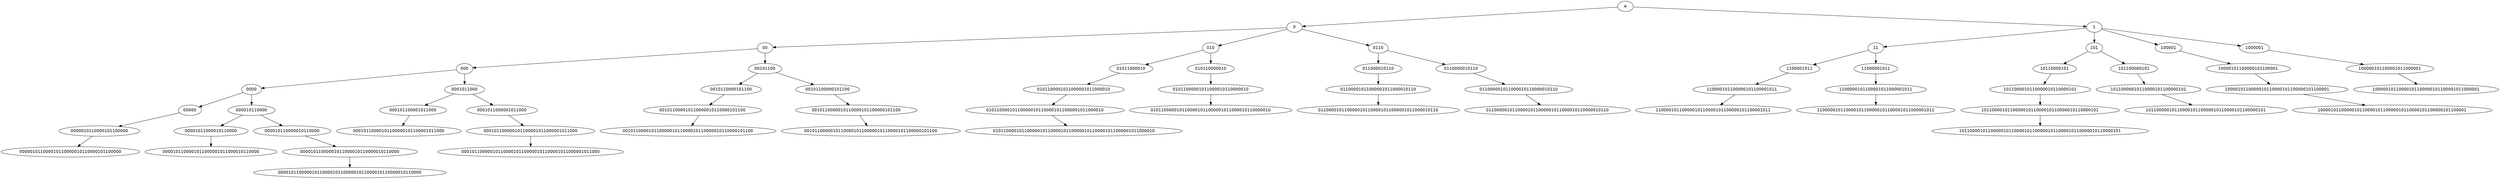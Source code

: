 digraph G {
node [fontname = "DejaVuSans"];
e -> 0;
e -> 1;
0 -> 00;
0 -> 010;
0 -> 0110;
00 -> 000;
00 -> 00101100;
000 -> 0000;
000 -> 0001011000;
0000 -> 00000;
0000 -> 000010110000;
00000 -> 0000010110000101100000;
0000010110000101100000 -> 000001011000010110000010110000101100000;
000010110000 -> 00001011000010110000;
000010110000 -> 000010110000010110000;
00001011000010110000 -> 0000101100001011000001011000010110000;
000010110000010110000 -> 00001011000001011000010110000010110000;
00001011000001011000010110000010110000 -> 0000101100000101100001011000001011000010110000010110000;
0001011000 -> 000101100001011000;
0001011000 -> 0001011000001011000;
000101100001011000 -> 00010110000101100000101100001011000;
0001011000001011000 -> 000101100000101100001011000001011000;
000101100000101100001011000001011000 -> 00010110000010110000101100000101100001011000001011000;
00101100 -> 0010110000101100;
00101100 -> 00101100000101100;
0010110000101100 -> 001011000010110000010110000101100;
001011000010110000010110000101100 -> 00101100001011000001011000010110000010110000101100;
00101100000101100 -> 0010110000010110000101100000101100;
0010110000010110000101100000101100 -> 001011000001011000010110000010110000101100000101100;
010 -> 01011000010;
010 -> 010110000010;
01011000010 -> 0101100001011000001011000010;
0101100001011000001011000010 -> 010110000101100000101100001011000001011000010;
010110000101100000101100001011000001011000010 -> 01011000010110000010110000101100000101100001011000001011000010;
010110000010 -> 01011000001011000010110000010;
01011000001011000010110000010 -> 0101100000101100001011000001011000010110000010;
0110 -> 011000010110;
0110 -> 0110000010110;
011000010110 -> 01100001011000001011000010110;
01100001011000001011000010110 -> 0110000101100000101100001011000001011000010110;
0110000010110 -> 011000001011000010110000010110;
011000001011000010110000010110 -> 01100000101100001011000001011000010110000010110;
1 -> 11;
1 -> 101;
1 -> 100001;
1 -> 1000001;
11 -> 1100001011;
11 -> 11000001011;
1100001011 -> 110000101100000101100001011;
110000101100000101100001011 -> 11000010110000010110000101100000101100001011;
11000001011 -> 1100000101100001011000001011;
1100000101100001011000001011 -> 110000010110000101100000101100001011000001011;
101 -> 10110000101;
101 -> 101100000101;
10110000101 -> 1011000010110000010110000101;
1011000010110000010110000101 -> 101100001011000001011000010110000010110000101;
101100001011000001011000010110000010110000101 -> 10110000101100000101100001011000001011000010110000010110000101;
101100000101 -> 10110000010110000101100000101;
10110000010110000101100000101 -> 1011000001011000010110000010110000101100000101;
100001 -> 10000101100000101100001;
10000101100000101100001 -> 1000010110000010110000101100000101100001;
1000010110000010110000101100000101100001 -> 100001011000001011000010110000010110000101100000101100001;
1000001 -> 100000101100001011000001;
100000101100001011000001 -> 10000010110000101100000101100001011000001;
}
